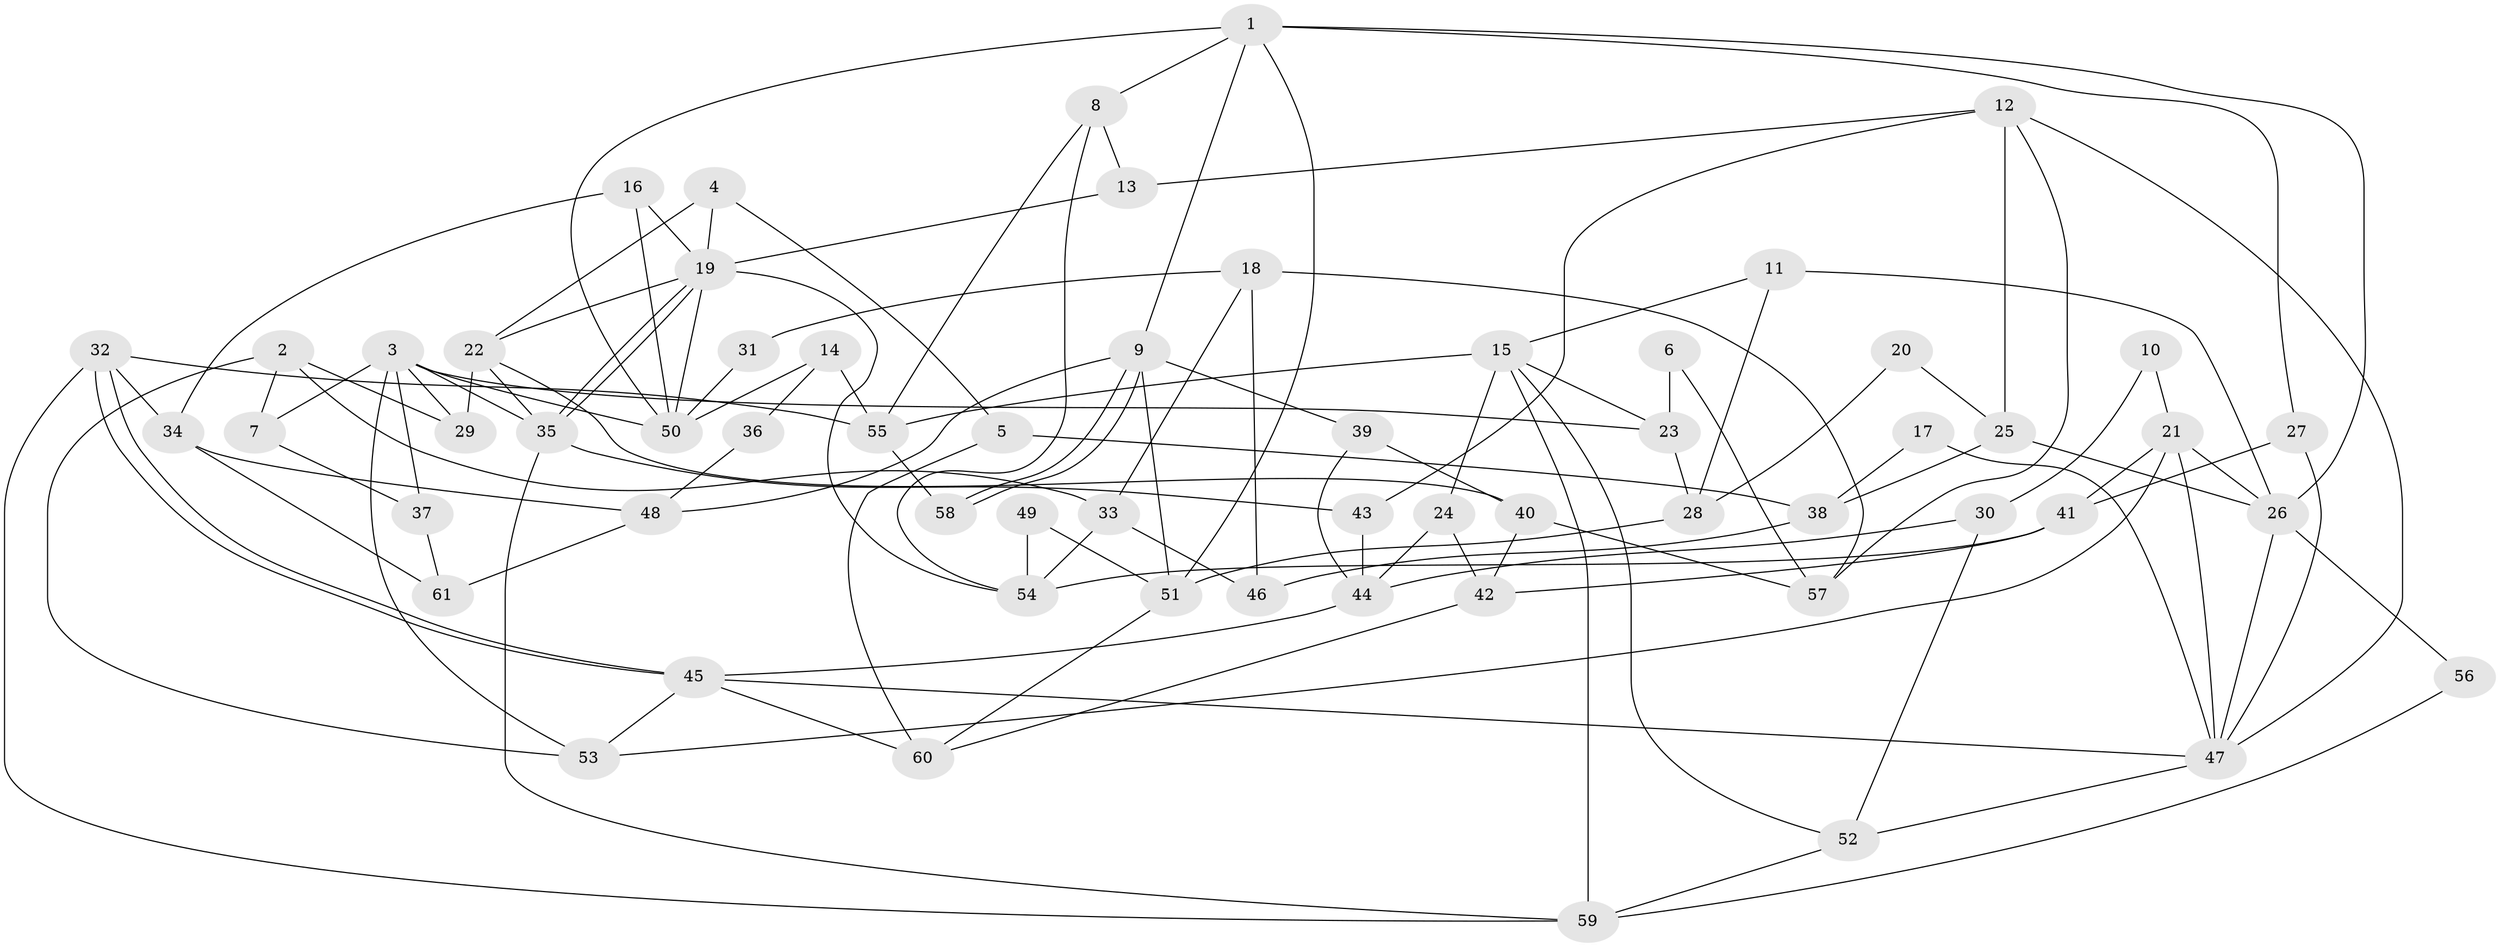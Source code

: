 // coarse degree distribution, {9: 0.02857142857142857, 4: 0.08571428571428572, 6: 0.2571428571428571, 3: 0.17142857142857143, 2: 0.14285714285714285, 5: 0.17142857142857143, 7: 0.14285714285714285}
// Generated by graph-tools (version 1.1) at 2025/42/03/06/25 10:42:01]
// undirected, 61 vertices, 122 edges
graph export_dot {
graph [start="1"]
  node [color=gray90,style=filled];
  1;
  2;
  3;
  4;
  5;
  6;
  7;
  8;
  9;
  10;
  11;
  12;
  13;
  14;
  15;
  16;
  17;
  18;
  19;
  20;
  21;
  22;
  23;
  24;
  25;
  26;
  27;
  28;
  29;
  30;
  31;
  32;
  33;
  34;
  35;
  36;
  37;
  38;
  39;
  40;
  41;
  42;
  43;
  44;
  45;
  46;
  47;
  48;
  49;
  50;
  51;
  52;
  53;
  54;
  55;
  56;
  57;
  58;
  59;
  60;
  61;
  1 -- 50;
  1 -- 26;
  1 -- 8;
  1 -- 9;
  1 -- 27;
  1 -- 51;
  2 -- 33;
  2 -- 53;
  2 -- 7;
  2 -- 29;
  3 -- 35;
  3 -- 29;
  3 -- 7;
  3 -- 23;
  3 -- 37;
  3 -- 50;
  3 -- 53;
  4 -- 19;
  4 -- 22;
  4 -- 5;
  5 -- 60;
  5 -- 38;
  6 -- 23;
  6 -- 57;
  7 -- 37;
  8 -- 55;
  8 -- 13;
  8 -- 54;
  9 -- 58;
  9 -- 58;
  9 -- 39;
  9 -- 48;
  9 -- 51;
  10 -- 30;
  10 -- 21;
  11 -- 15;
  11 -- 26;
  11 -- 28;
  12 -- 47;
  12 -- 13;
  12 -- 25;
  12 -- 43;
  12 -- 57;
  13 -- 19;
  14 -- 50;
  14 -- 55;
  14 -- 36;
  15 -- 24;
  15 -- 23;
  15 -- 52;
  15 -- 55;
  15 -- 59;
  16 -- 34;
  16 -- 19;
  16 -- 50;
  17 -- 47;
  17 -- 38;
  18 -- 46;
  18 -- 57;
  18 -- 31;
  18 -- 33;
  19 -- 50;
  19 -- 35;
  19 -- 35;
  19 -- 22;
  19 -- 54;
  20 -- 25;
  20 -- 28;
  21 -- 53;
  21 -- 47;
  21 -- 26;
  21 -- 41;
  22 -- 35;
  22 -- 29;
  22 -- 40;
  23 -- 28;
  24 -- 42;
  24 -- 44;
  25 -- 26;
  25 -- 38;
  26 -- 47;
  26 -- 56;
  27 -- 41;
  27 -- 47;
  28 -- 51;
  30 -- 52;
  30 -- 44;
  31 -- 50;
  32 -- 59;
  32 -- 45;
  32 -- 45;
  32 -- 34;
  32 -- 55;
  33 -- 54;
  33 -- 46;
  34 -- 61;
  34 -- 48;
  35 -- 43;
  35 -- 59;
  36 -- 48;
  37 -- 61;
  38 -- 46;
  39 -- 40;
  39 -- 44;
  40 -- 42;
  40 -- 57;
  41 -- 54;
  41 -- 42;
  42 -- 60;
  43 -- 44;
  44 -- 45;
  45 -- 47;
  45 -- 53;
  45 -- 60;
  47 -- 52;
  48 -- 61;
  49 -- 51;
  49 -- 54;
  51 -- 60;
  52 -- 59;
  55 -- 58;
  56 -- 59;
}
